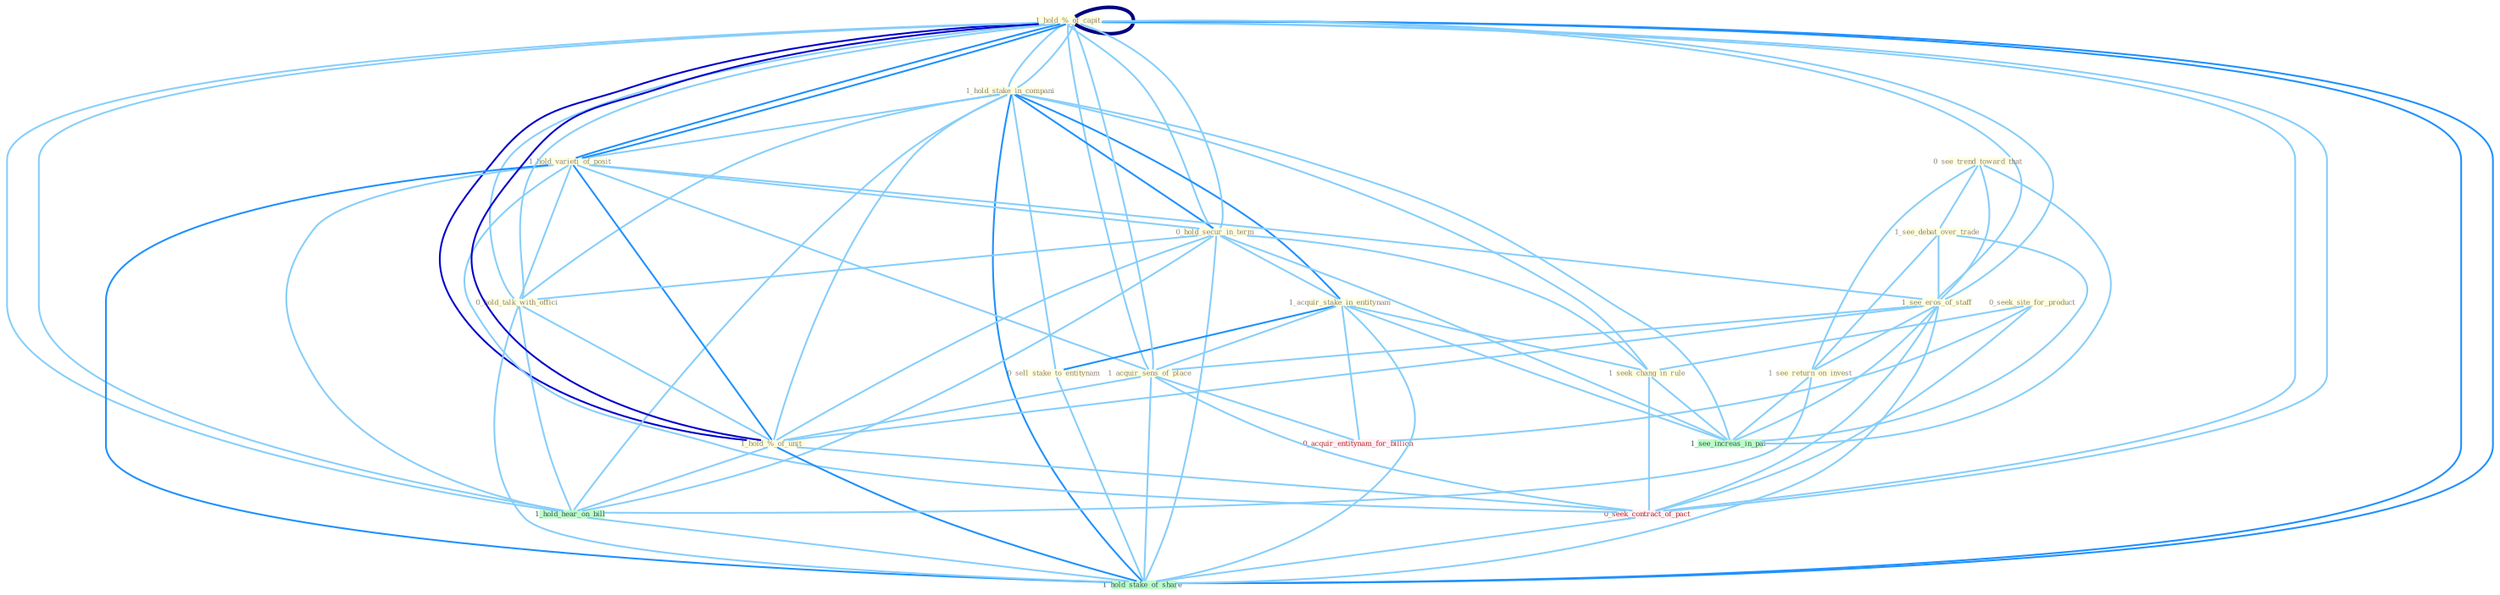 Graph G{ 
    node
    [shape=polygon,style=filled,width=.5,height=.06,color="#BDFCC9",fixedsize=true,fontsize=4,
    fontcolor="#2f4f4f"];
    {node
    [color="#ffffe0", fontcolor="#8b7d6b"] "1_hold_%_of_capit " "1_hold_stake_in_compani " "0_see_trend_toward_that " "1_hold_varieti_of_posit " "1_see_debat_over_trade " "0_hold_secur_in_term " "0_seek_site_for_product " "1_see_eros_of_staff " "0_hold_talk_with_offici " "1_acquir_stake_in_entitynam " "0_sell_stake_to_entitynam " "1_seek_chang_in_rule " "1_acquir_sens_of_place " "1_hold_%_of_unit " "1_see_return_on_invest " "1_hold_%_of_capit "}
{node [color="#fff0f5", fontcolor="#b22222"] "0_seek_contract_of_pact " "0_acquir_entitynam_for_billion "}
edge [color="#B0E2FF"];

	"1_hold_%_of_capit " -- "1_hold_stake_in_compani " [w="1", color="#87cefa" ];
	"1_hold_%_of_capit " -- "1_hold_varieti_of_posit " [w="2", color="#1e90ff" , len=0.8];
	"1_hold_%_of_capit " -- "0_hold_secur_in_term " [w="1", color="#87cefa" ];
	"1_hold_%_of_capit " -- "1_see_eros_of_staff " [w="1", color="#87cefa" ];
	"1_hold_%_of_capit " -- "0_hold_talk_with_offici " [w="1", color="#87cefa" ];
	"1_hold_%_of_capit " -- "1_acquir_sens_of_place " [w="1", color="#87cefa" ];
	"1_hold_%_of_capit " -- "1_hold_%_of_unit " [w="3", color="#0000cd" , len=0.6];
	"1_hold_%_of_capit " -- "1_hold_%_of_capit " [w="4", style=bold, color="#000080", len=0.4];
	"1_hold_%_of_capit " -- "0_seek_contract_of_pact " [w="1", color="#87cefa" ];
	"1_hold_%_of_capit " -- "1_hold_hear_on_bill " [w="1", color="#87cefa" ];
	"1_hold_%_of_capit " -- "1_hold_stake_of_share " [w="2", color="#1e90ff" , len=0.8];
	"1_hold_stake_in_compani " -- "1_hold_varieti_of_posit " [w="1", color="#87cefa" ];
	"1_hold_stake_in_compani " -- "0_hold_secur_in_term " [w="2", color="#1e90ff" , len=0.8];
	"1_hold_stake_in_compani " -- "0_hold_talk_with_offici " [w="1", color="#87cefa" ];
	"1_hold_stake_in_compani " -- "1_acquir_stake_in_entitynam " [w="2", color="#1e90ff" , len=0.8];
	"1_hold_stake_in_compani " -- "0_sell_stake_to_entitynam " [w="1", color="#87cefa" ];
	"1_hold_stake_in_compani " -- "1_seek_chang_in_rule " [w="1", color="#87cefa" ];
	"1_hold_stake_in_compani " -- "1_hold_%_of_unit " [w="1", color="#87cefa" ];
	"1_hold_stake_in_compani " -- "1_hold_%_of_capit " [w="1", color="#87cefa" ];
	"1_hold_stake_in_compani " -- "1_see_increas_in_pai " [w="1", color="#87cefa" ];
	"1_hold_stake_in_compani " -- "1_hold_hear_on_bill " [w="1", color="#87cefa" ];
	"1_hold_stake_in_compani " -- "1_hold_stake_of_share " [w="2", color="#1e90ff" , len=0.8];
	"0_see_trend_toward_that " -- "1_see_debat_over_trade " [w="1", color="#87cefa" ];
	"0_see_trend_toward_that " -- "1_see_eros_of_staff " [w="1", color="#87cefa" ];
	"0_see_trend_toward_that " -- "1_see_return_on_invest " [w="1", color="#87cefa" ];
	"0_see_trend_toward_that " -- "1_see_increas_in_pai " [w="1", color="#87cefa" ];
	"1_hold_varieti_of_posit " -- "0_hold_secur_in_term " [w="1", color="#87cefa" ];
	"1_hold_varieti_of_posit " -- "1_see_eros_of_staff " [w="1", color="#87cefa" ];
	"1_hold_varieti_of_posit " -- "0_hold_talk_with_offici " [w="1", color="#87cefa" ];
	"1_hold_varieti_of_posit " -- "1_acquir_sens_of_place " [w="1", color="#87cefa" ];
	"1_hold_varieti_of_posit " -- "1_hold_%_of_unit " [w="2", color="#1e90ff" , len=0.8];
	"1_hold_varieti_of_posit " -- "1_hold_%_of_capit " [w="2", color="#1e90ff" , len=0.8];
	"1_hold_varieti_of_posit " -- "0_seek_contract_of_pact " [w="1", color="#87cefa" ];
	"1_hold_varieti_of_posit " -- "1_hold_hear_on_bill " [w="1", color="#87cefa" ];
	"1_hold_varieti_of_posit " -- "1_hold_stake_of_share " [w="2", color="#1e90ff" , len=0.8];
	"1_see_debat_over_trade " -- "1_see_eros_of_staff " [w="1", color="#87cefa" ];
	"1_see_debat_over_trade " -- "1_see_return_on_invest " [w="1", color="#87cefa" ];
	"1_see_debat_over_trade " -- "1_see_increas_in_pai " [w="1", color="#87cefa" ];
	"0_hold_secur_in_term " -- "0_hold_talk_with_offici " [w="1", color="#87cefa" ];
	"0_hold_secur_in_term " -- "1_acquir_stake_in_entitynam " [w="1", color="#87cefa" ];
	"0_hold_secur_in_term " -- "1_seek_chang_in_rule " [w="1", color="#87cefa" ];
	"0_hold_secur_in_term " -- "1_hold_%_of_unit " [w="1", color="#87cefa" ];
	"0_hold_secur_in_term " -- "1_hold_%_of_capit " [w="1", color="#87cefa" ];
	"0_hold_secur_in_term " -- "1_see_increas_in_pai " [w="1", color="#87cefa" ];
	"0_hold_secur_in_term " -- "1_hold_hear_on_bill " [w="1", color="#87cefa" ];
	"0_hold_secur_in_term " -- "1_hold_stake_of_share " [w="1", color="#87cefa" ];
	"0_seek_site_for_product " -- "1_seek_chang_in_rule " [w="1", color="#87cefa" ];
	"0_seek_site_for_product " -- "0_seek_contract_of_pact " [w="1", color="#87cefa" ];
	"0_seek_site_for_product " -- "0_acquir_entitynam_for_billion " [w="1", color="#87cefa" ];
	"1_see_eros_of_staff " -- "1_acquir_sens_of_place " [w="1", color="#87cefa" ];
	"1_see_eros_of_staff " -- "1_hold_%_of_unit " [w="1", color="#87cefa" ];
	"1_see_eros_of_staff " -- "1_see_return_on_invest " [w="1", color="#87cefa" ];
	"1_see_eros_of_staff " -- "1_hold_%_of_capit " [w="1", color="#87cefa" ];
	"1_see_eros_of_staff " -- "0_seek_contract_of_pact " [w="1", color="#87cefa" ];
	"1_see_eros_of_staff " -- "1_see_increas_in_pai " [w="1", color="#87cefa" ];
	"1_see_eros_of_staff " -- "1_hold_stake_of_share " [w="1", color="#87cefa" ];
	"0_hold_talk_with_offici " -- "1_hold_%_of_unit " [w="1", color="#87cefa" ];
	"0_hold_talk_with_offici " -- "1_hold_%_of_capit " [w="1", color="#87cefa" ];
	"0_hold_talk_with_offici " -- "1_hold_hear_on_bill " [w="1", color="#87cefa" ];
	"0_hold_talk_with_offici " -- "1_hold_stake_of_share " [w="1", color="#87cefa" ];
	"1_acquir_stake_in_entitynam " -- "0_sell_stake_to_entitynam " [w="2", color="#1e90ff" , len=0.8];
	"1_acquir_stake_in_entitynam " -- "1_seek_chang_in_rule " [w="1", color="#87cefa" ];
	"1_acquir_stake_in_entitynam " -- "1_acquir_sens_of_place " [w="1", color="#87cefa" ];
	"1_acquir_stake_in_entitynam " -- "0_acquir_entitynam_for_billion " [w="1", color="#87cefa" ];
	"1_acquir_stake_in_entitynam " -- "1_see_increas_in_pai " [w="1", color="#87cefa" ];
	"1_acquir_stake_in_entitynam " -- "1_hold_stake_of_share " [w="1", color="#87cefa" ];
	"0_sell_stake_to_entitynam " -- "1_hold_stake_of_share " [w="1", color="#87cefa" ];
	"1_seek_chang_in_rule " -- "0_seek_contract_of_pact " [w="1", color="#87cefa" ];
	"1_seek_chang_in_rule " -- "1_see_increas_in_pai " [w="1", color="#87cefa" ];
	"1_acquir_sens_of_place " -- "1_hold_%_of_unit " [w="1", color="#87cefa" ];
	"1_acquir_sens_of_place " -- "1_hold_%_of_capit " [w="1", color="#87cefa" ];
	"1_acquir_sens_of_place " -- "0_seek_contract_of_pact " [w="1", color="#87cefa" ];
	"1_acquir_sens_of_place " -- "0_acquir_entitynam_for_billion " [w="1", color="#87cefa" ];
	"1_acquir_sens_of_place " -- "1_hold_stake_of_share " [w="1", color="#87cefa" ];
	"1_hold_%_of_unit " -- "1_hold_%_of_capit " [w="3", color="#0000cd" , len=0.6];
	"1_hold_%_of_unit " -- "0_seek_contract_of_pact " [w="1", color="#87cefa" ];
	"1_hold_%_of_unit " -- "1_hold_hear_on_bill " [w="1", color="#87cefa" ];
	"1_hold_%_of_unit " -- "1_hold_stake_of_share " [w="2", color="#1e90ff" , len=0.8];
	"1_see_return_on_invest " -- "1_see_increas_in_pai " [w="1", color="#87cefa" ];
	"1_see_return_on_invest " -- "1_hold_hear_on_bill " [w="1", color="#87cefa" ];
	"1_hold_%_of_capit " -- "0_seek_contract_of_pact " [w="1", color="#87cefa" ];
	"1_hold_%_of_capit " -- "1_hold_hear_on_bill " [w="1", color="#87cefa" ];
	"1_hold_%_of_capit " -- "1_hold_stake_of_share " [w="2", color="#1e90ff" , len=0.8];
	"0_seek_contract_of_pact " -- "1_hold_stake_of_share " [w="1", color="#87cefa" ];
	"1_hold_hear_on_bill " -- "1_hold_stake_of_share " [w="1", color="#87cefa" ];
}
